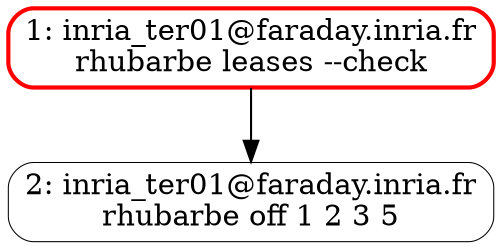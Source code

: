 digraph asynciojobs{
compound=true;
graph [];
1 [style="rounded",label="1: inria_ter01@faraday.inria.fr
rhubarbe leases --check",shape="box",color="red",penwidth="2"]
2 [style="rounded",label="2: inria_ter01@faraday.inria.fr
rhubarbe off 1 2 3 5",shape="box",penwidth="0.5"]
1 -> 2;
}
